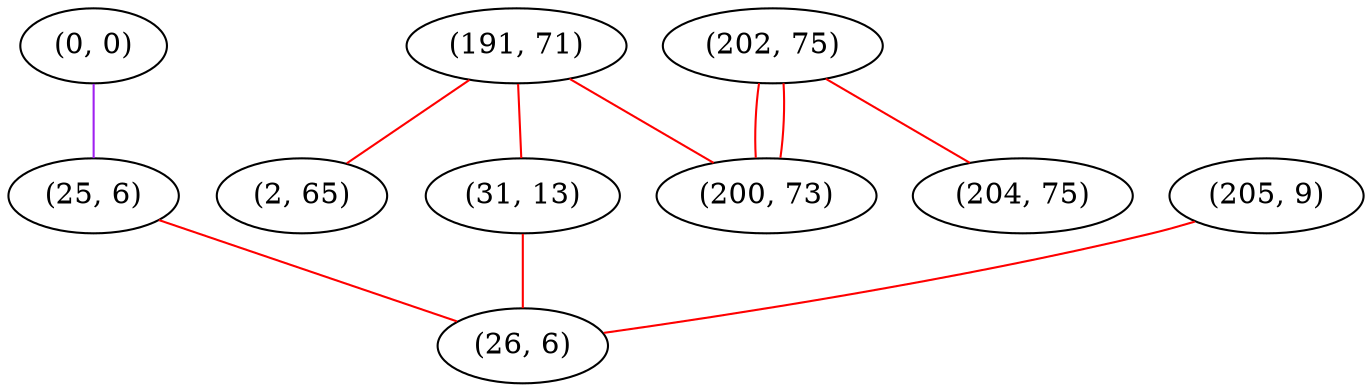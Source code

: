 graph "" {
"(0, 0)";
"(202, 75)";
"(191, 71)";
"(25, 6)";
"(2, 65)";
"(200, 73)";
"(31, 13)";
"(204, 75)";
"(205, 9)";
"(26, 6)";
"(0, 0)" -- "(25, 6)"  [color=purple, key=0, weight=4];
"(202, 75)" -- "(200, 73)"  [color=red, key=0, weight=1];
"(202, 75)" -- "(200, 73)"  [color=red, key=1, weight=1];
"(202, 75)" -- "(204, 75)"  [color=red, key=0, weight=1];
"(191, 71)" -- "(200, 73)"  [color=red, key=0, weight=1];
"(191, 71)" -- "(31, 13)"  [color=red, key=0, weight=1];
"(191, 71)" -- "(2, 65)"  [color=red, key=0, weight=1];
"(25, 6)" -- "(26, 6)"  [color=red, key=0, weight=1];
"(31, 13)" -- "(26, 6)"  [color=red, key=0, weight=1];
"(205, 9)" -- "(26, 6)"  [color=red, key=0, weight=1];
}
